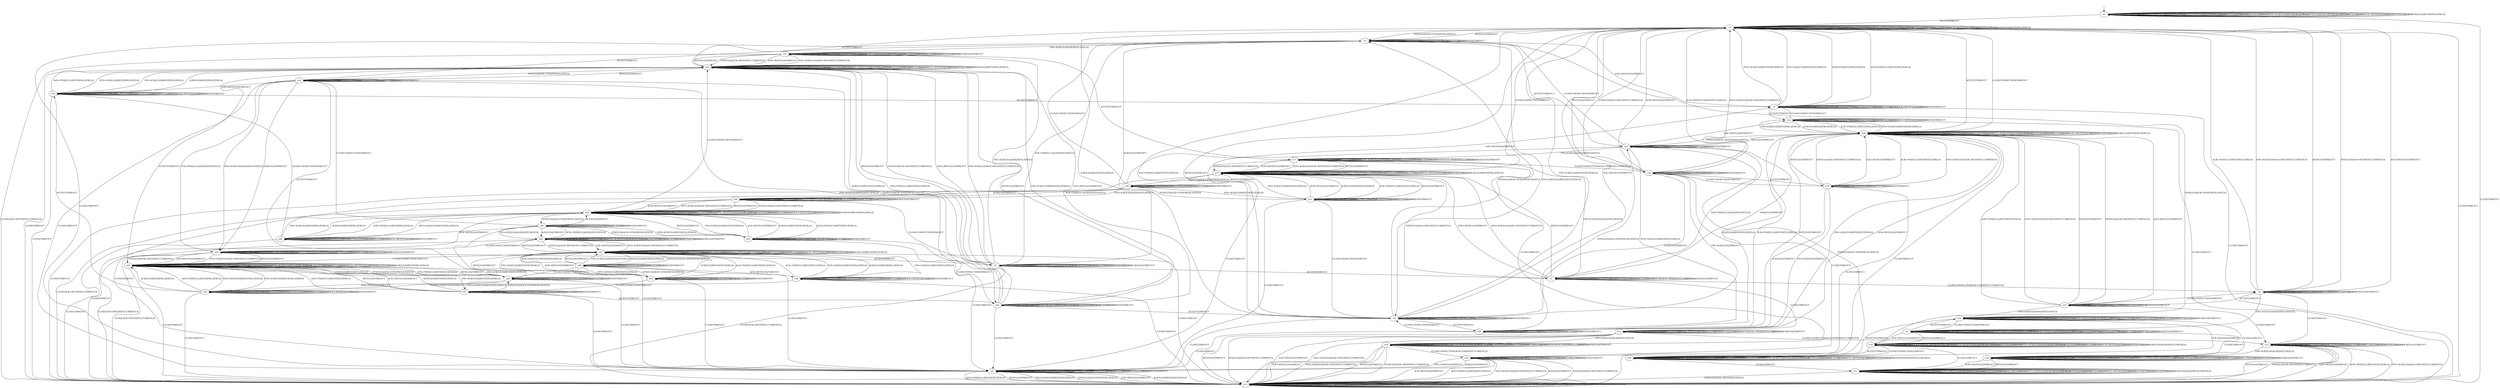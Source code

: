 digraph h10 {
s0 [label="s0"];
s1 [label="s1"];
s15 [label="s15"];
s2 [label="s2"];
s28 [label="s28"];
s3 [label="s3"];
s4 [label="s4"];
s5 [label="s5"];
s6 [label="s6"];
s16 [label="s16"];
s31 [label="s31"];
s7 [label="s7"];
s21 [label="s21"];
s29 [label="s29"];
s32 [label="s32"];
s8 [label="s8"];
s12 [label="s12"];
s17 [label="s17"];
s22 [label="s22"];
s37 [label="s37"];
s9 [label="s9"];
s13 [label="s13"];
s18 [label="s18"];
s19 [label="s19"];
s23 [label="s23"];
s24 [label="s24"];
s33 [label="s33"];
s38 [label="s38"];
s39 [label="s39"];
s10 [label="s10"];
s14 [label="s14"];
s20 [label="s20"];
s25 [label="s25"];
s34 [label="s34"];
s35 [label="s35"];
s40 [label="s40"];
s41 [label="s41"];
s11 [label="s11"];
s26 [label="s26"];
s30 [label="s30"];
s42 [label="s42"];
s27 [label="s27"];
s36 [label="s36"];
s43 [label="s43"];
s44 [label="s44"];
s45 [label="s45"];
s46 [label="s46"];
s47 [label="s47"];
s48 [label="s48"];
s49 [label="s49"];
s50 [label="s50"];
s0 -> s0 [label="CLOSECONNECTION/TIMEOUT"];
s0 -> s0 [label="ACK+PSH(V,V,1)/RST(ZERO,ZERO,0)"];
s0 -> s0 [label="SYN+ACK(V,V,0)/RST(ZERO,ZERO,0)"];
s0 -> s0 [label="RST(V,V,0)/TIMEOUT"];
s0 -> s0 [label="ACCEPT/TIMEOUT"];
s0 -> s0 [label="FIN+ACK(V,V,0)/RST(ZERO,ZERO,0)"];
s0 -> s1 [label="LISTEN/TIMEOUT"];
s0 -> s0 [label="SYN(V,V,0)/ACK+RST(ZERO,NEXT,0)"];
s0 -> s0 [label="RCV/TIMEOUT"];
s0 -> s0 [label="ACK+RST(V,V,0)/TIMEOUT"];
s0 -> s15 [label="CLOSE/TIMEOUT"];
s0 -> s0 [label="SEND/TIMEOUT"];
s0 -> s0 [label="ACK(V,V,0)/RST(ZERO,ZERO,0)"];
s1 -> s1 [label="CLOSECONNECTION/TIMEOUT"];
s1 -> s1 [label="ACK+PSH(V,V,1)/RST(ZERO,ZERO,0)"];
s1 -> s1 [label="SYN+ACK(V,V,0)/RST(ZERO,ZERO,0)"];
s1 -> s1 [label="RST(V,V,0)/TIMEOUT"];
s1 -> s28 [label="ACCEPT/TIMEOUT"];
s1 -> s1 [label="FIN+ACK(V,V,0)/RST(ZERO,ZERO,0)"];
s1 -> s1 [label="LISTEN/TIMEOUT"];
s1 -> s2 [label="SYN(V,V,0)/ACK+SYN(FRESH,NEXT,0)"];
s1 -> s1 [label="RCV/TIMEOUT"];
s1 -> s1 [label="ACK+RST(V,V,0)/TIMEOUT"];
s1 -> s15 [label="CLOSE/TIMEOUT"];
s1 -> s1 [label="SEND/TIMEOUT"];
s1 -> s1 [label="ACK(V,V,0)/RST(ZERO,ZERO,0)"];
s15 -> s15 [label="CLOSECONNECTION/TIMEOUT"];
s15 -> s15 [label="ACK+PSH(V,V,1)/RST(ZERO,ZERO,0)"];
s15 -> s15 [label="SYN+ACK(V,V,0)/RST(ZERO,ZERO,0)"];
s15 -> s15 [label="RST(V,V,0)/TIMEOUT"];
s15 -> s15 [label="ACCEPT/TIMEOUT"];
s15 -> s15 [label="FIN+ACK(V,V,0)/RST(ZERO,ZERO,0)"];
s15 -> s15 [label="LISTEN/TIMEOUT"];
s15 -> s15 [label="SYN(V,V,0)/ACK+RST(ZERO,NEXT,0)"];
s15 -> s15 [label="RCV/TIMEOUT"];
s15 -> s15 [label="ACK+RST(V,V,0)/TIMEOUT"];
s15 -> s15 [label="CLOSE/TIMEOUT"];
s15 -> s15 [label="SEND/TIMEOUT"];
s15 -> s15 [label="ACK(V,V,0)/RST(ZERO,ZERO,0)"];
s2 -> s2 [label="CLOSECONNECTION/TIMEOUT"];
s2 -> s3 [label="ACK+PSH(V,V,1)/ACK(NEXT,NEXT,0)"];
s2 -> s4 [label="SYN+ACK(V,V,0)/RST(NEXT,ZERO,0)"];
s2 -> s1 [label="RST(V,V,0)/TIMEOUT"];
s2 -> s16 [label="ACCEPT/TIMEOUT"];
s2 -> s31 [label="FIN+ACK(V,V,0)/ACK(NEXT,NEXT,0)"];
s2 -> s2 [label="LISTEN/TIMEOUT"];
s2 -> s2 [label="SYN(V,V,0)/TIMEOUT"];
s2 -> s2 [label="RCV/TIMEOUT"];
s2 -> s5 [label="ACK+RST(V,V,0)/TIMEOUT"];
s2 -> s6 [label="CLOSE/TIMEOUT"];
s2 -> s2 [label="SEND/TIMEOUT"];
s2 -> s3 [label="ACK(V,V,0)/TIMEOUT"];
s28 -> s1 [label="CLOSECONNECTION/TIMEOUT"];
s28 -> s28 [label="ACK+PSH(V,V,1)/RST(ZERO,ZERO,0)"];
s28 -> s28 [label="SYN+ACK(V,V,0)/RST(ZERO,ZERO,0)"];
s28 -> s28 [label="RST(V,V,0)/TIMEOUT"];
s28 -> s28 [label="ACCEPT/TIMEOUT"];
s28 -> s28 [label="FIN+ACK(V,V,0)/RST(ZERO,ZERO,0)"];
s28 -> s28 [label="LISTEN/TIMEOUT"];
s28 -> s16 [label="SYN(V,V,0)/ACK+SYN(FRESH,NEXT,0)"];
s28 -> s28 [label="RCV/TIMEOUT"];
s28 -> s28 [label="ACK+RST(V,V,0)/TIMEOUT"];
s28 -> s15 [label="CLOSE/TIMEOUT"];
s28 -> s28 [label="SEND/TIMEOUT"];
s28 -> s28 [label="ACK(V,V,0)/RST(ZERO,ZERO,0)"];
s3 -> s3 [label="CLOSECONNECTION/TIMEOUT"];
s3 -> s3 [label="ACK+PSH(V,V,1)/ACK(NEXT,NEXT,0)"];
s3 -> s21 [label="SYN+ACK(V,V,0)/ACK+RST(NEXT,CURRENT,0)"];
s3 -> s21 [label="RST(V,V,0)/TIMEOUT"];
s3 -> s7 [label="ACCEPT/TIMEOUT"];
s3 -> s31 [label="FIN+ACK(V,V,0)/ACK(NEXT,NEXT,0)"];
s3 -> s3 [label="LISTEN/TIMEOUT"];
s3 -> s21 [label="SYN(V,V,0)/ACK+RST(NEXT,CURRENT,0)"];
s3 -> s3 [label="RCV/TIMEOUT"];
s3 -> s21 [label="ACK+RST(V,V,0)/TIMEOUT"];
s3 -> s15 [label="CLOSE/ACK+RST(NEXT,CURRENT,0)"];
s3 -> s3 [label="SEND/TIMEOUT"];
s3 -> s3 [label="ACK(V,V,0)/TIMEOUT"];
s4 -> s4 [label="CLOSECONNECTION/TIMEOUT"];
s4 -> s1 [label="ACK+PSH(V,V,1)/RST(NEXT,ZERO,0)"];
s4 -> s4 [label="SYN+ACK(V,V,0)/RST(NEXT,ZERO,0)"];
s4 -> s1 [label="RST(V,V,0)/TIMEOUT"];
s4 -> s29 [label="ACCEPT/TIMEOUT"];
s4 -> s1 [label="FIN+ACK(V,V,0)/RST(NEXT,ZERO,0)"];
s4 -> s4 [label="LISTEN/TIMEOUT"];
s4 -> s2 [label="SYN(V,V,0)/ACK+SYN(FRESH,NEXT,0)"];
s4 -> s4 [label="RCV/TIMEOUT"];
s4 -> s1 [label="ACK+RST(V,V,0)/TIMEOUT"];
s4 -> s6 [label="CLOSE/TIMEOUT"];
s4 -> s4 [label="SEND/TIMEOUT"];
s4 -> s1 [label="ACK(V,V,0)/RST(NEXT,ZERO,0)"];
s5 -> s5 [label="CLOSECONNECTION/TIMEOUT"];
s5 -> s1 [label="ACK+PSH(V,V,1)/RST(ZERO,ZERO,0)"];
s5 -> s1 [label="SYN+ACK(V,V,0)/RST(ZERO,ZERO,0)"];
s5 -> s5 [label="RST(V,V,0)/TIMEOUT"];
s5 -> s32 [label="ACCEPT/TIMEOUT"];
s5 -> s1 [label="FIN+ACK(V,V,0)/RST(ZERO,ZERO,0)"];
s5 -> s5 [label="LISTEN/TIMEOUT"];
s5 -> s5 [label="SYN(V,V,0)/TIMEOUT"];
s5 -> s5 [label="RCV/TIMEOUT"];
s5 -> s5 [label="ACK+RST(V,V,0)/TIMEOUT"];
s5 -> s15 [label="CLOSE/TIMEOUT"];
s5 -> s5 [label="SEND/TIMEOUT"];
s5 -> s1 [label="ACK(V,V,0)/RST(ZERO,ZERO,0)"];
s6 -> s6 [label="CLOSECONNECTION/TIMEOUT"];
s6 -> s15 [label="ACK+PSH(V,V,1)/RST(NEXT,ZERO,0)"];
s6 -> s6 [label="SYN+ACK(V,V,0)/RST(NEXT,ZERO,0)"];
s6 -> s15 [label="RST(V,V,0)/TIMEOUT"];
s6 -> s6 [label="ACCEPT/TIMEOUT"];
s6 -> s15 [label="FIN+ACK(V,V,0)/RST(NEXT,ZERO,0)"];
s6 -> s6 [label="LISTEN/TIMEOUT"];
s6 -> s15 [label="SYN(V,V,0)/ACK+RST(ZERO,NEXT,0)"];
s6 -> s6 [label="RCV/TIMEOUT"];
s6 -> s15 [label="ACK+RST(V,V,0)/TIMEOUT"];
s6 -> s6 [label="CLOSE/TIMEOUT"];
s6 -> s6 [label="SEND/TIMEOUT"];
s6 -> s15 [label="ACK(V,V,0)/RST(NEXT,ZERO,0)"];
s16 -> s2 [label="CLOSECONNECTION/TIMEOUT"];
s16 -> s7 [label="ACK+PSH(V,V,1)/ACK(NEXT,NEXT,0)"];
s16 -> s29 [label="SYN+ACK(V,V,0)/RST(NEXT,ZERO,0)"];
s16 -> s28 [label="RST(V,V,0)/TIMEOUT"];
s16 -> s16 [label="ACCEPT/TIMEOUT"];
s16 -> s17 [label="FIN+ACK(V,V,0)/ACK(NEXT,NEXT,0)"];
s16 -> s16 [label="LISTEN/TIMEOUT"];
s16 -> s16 [label="SYN(V,V,0)/TIMEOUT"];
s16 -> s16 [label="RCV/TIMEOUT"];
s16 -> s32 [label="ACK+RST(V,V,0)/TIMEOUT"];
s16 -> s6 [label="CLOSE/TIMEOUT"];
s16 -> s16 [label="SEND/TIMEOUT"];
s16 -> s7 [label="ACK(V,V,0)/TIMEOUT"];
s31 -> s31 [label="CLOSECONNECTION/TIMEOUT"];
s31 -> s31 [label="ACK+PSH(V,V,1)/ACK(NEXT,NEXT,0)"];
s31 -> s21 [label="SYN+ACK(V,V,0)/ACK+RST(NEXT,CURRENT,0)"];
s31 -> s21 [label="RST(V,V,0)/TIMEOUT"];
s31 -> s17 [label="ACCEPT/TIMEOUT"];
s31 -> s31 [label="FIN+ACK(V,V,0)/ACK(NEXT,NEXT,0)"];
s31 -> s31 [label="LISTEN/TIMEOUT"];
s31 -> s21 [label="SYN(V,V,0)/ACK+RST(NEXT,CURRENT,0)"];
s31 -> s31 [label="RCV/TIMEOUT"];
s31 -> s21 [label="ACK+RST(V,V,0)/TIMEOUT"];
s31 -> s15 [label="CLOSE/ACK+RST(NEXT,CURRENT,0)"];
s31 -> s31 [label="SEND/TIMEOUT"];
s31 -> s31 [label="ACK(V,V,0)/TIMEOUT"];
s7 -> s8 [label="CLOSECONNECTION/ACK+FIN(NEXT,CURRENT,0)"];
s7 -> s7 [label="ACK+PSH(V,V,1)/ACK(NEXT,NEXT,0)"];
s7 -> s37 [label="SYN+ACK(V,V,0)/ACK+RST(NEXT,CURRENT,0)"];
s7 -> s37 [label="RST(V,V,0)/TIMEOUT"];
s7 -> s7 [label="ACCEPT/TIMEOUT"];
s7 -> s17 [label="FIN+ACK(V,V,0)/ACK(NEXT,NEXT,0)"];
s7 -> s7 [label="LISTEN/TIMEOUT"];
s7 -> s37 [label="SYN(V,V,0)/ACK+RST(NEXT,CURRENT,0)"];
s7 -> s7 [label="RCV/TIMEOUT"];
s7 -> s37 [label="ACK+RST(V,V,0)/TIMEOUT"];
s7 -> s12 [label="CLOSE/TIMEOUT"];
s7 -> s7 [label="SEND/ACK+PSH(NEXT,CURRENT,1)"];
s7 -> s7 [label="ACK(V,V,0)/TIMEOUT"];
s21 -> s21 [label="CLOSECONNECTION/TIMEOUT"];
s21 -> s21 [label="ACK+PSH(V,V,1)/RST(ZERO,ZERO,0)"];
s21 -> s21 [label="SYN+ACK(V,V,0)/RST(ZERO,ZERO,0)"];
s21 -> s21 [label="RST(V,V,0)/TIMEOUT"];
s21 -> s1 [label="ACCEPT/TIMEOUT"];
s21 -> s21 [label="FIN+ACK(V,V,0)/RST(ZERO,ZERO,0)"];
s21 -> s21 [label="LISTEN/TIMEOUT"];
s21 -> s22 [label="SYN(V,V,0)/ACK+SYN(FRESH,NEXT,0)"];
s21 -> s21 [label="RCV/TIMEOUT"];
s21 -> s21 [label="ACK+RST(V,V,0)/TIMEOUT"];
s21 -> s15 [label="CLOSE/TIMEOUT"];
s21 -> s21 [label="SEND/TIMEOUT"];
s21 -> s21 [label="ACK(V,V,0)/RST(ZERO,ZERO,0)"];
s29 -> s4 [label="CLOSECONNECTION/TIMEOUT"];
s29 -> s28 [label="ACK+PSH(V,V,1)/RST(NEXT,ZERO,0)"];
s29 -> s29 [label="SYN+ACK(V,V,0)/RST(NEXT,ZERO,0)"];
s29 -> s28 [label="RST(V,V,0)/TIMEOUT"];
s29 -> s29 [label="ACCEPT/TIMEOUT"];
s29 -> s28 [label="FIN+ACK(V,V,0)/RST(NEXT,ZERO,0)"];
s29 -> s29 [label="LISTEN/TIMEOUT"];
s29 -> s16 [label="SYN(V,V,0)/ACK+SYN(FRESH,NEXT,0)"];
s29 -> s29 [label="RCV/TIMEOUT"];
s29 -> s28 [label="ACK+RST(V,V,0)/TIMEOUT"];
s29 -> s6 [label="CLOSE/TIMEOUT"];
s29 -> s29 [label="SEND/TIMEOUT"];
s29 -> s28 [label="ACK(V,V,0)/RST(NEXT,ZERO,0)"];
s32 -> s5 [label="CLOSECONNECTION/TIMEOUT"];
s32 -> s28 [label="ACK+PSH(V,V,1)/RST(ZERO,ZERO,0)"];
s32 -> s28 [label="SYN+ACK(V,V,0)/RST(ZERO,ZERO,0)"];
s32 -> s32 [label="RST(V,V,0)/TIMEOUT"];
s32 -> s32 [label="ACCEPT/TIMEOUT"];
s32 -> s28 [label="FIN+ACK(V,V,0)/RST(ZERO,ZERO,0)"];
s32 -> s32 [label="LISTEN/TIMEOUT"];
s32 -> s32 [label="SYN(V,V,0)/TIMEOUT"];
s32 -> s32 [label="RCV/TIMEOUT"];
s32 -> s32 [label="ACK+RST(V,V,0)/TIMEOUT"];
s32 -> s15 [label="CLOSE/TIMEOUT"];
s32 -> s32 [label="SEND/TIMEOUT"];
s32 -> s28 [label="ACK(V,V,0)/RST(ZERO,ZERO,0)"];
s8 -> s8 [label="CLOSECONNECTION/TIMEOUT"];
s8 -> s1 [label="ACK+PSH(V,V,1)/RST(NEXT,ZERO,0)"];
s8 -> s1 [label="SYN+ACK(V,V,0)/ACK+RST(NEXT,CURRENT,0)"];
s8 -> s1 [label="RST(V,V,0)/TIMEOUT"];
s8 -> s33 [label="ACCEPT/TIMEOUT"];
s8 -> s9 [label="FIN+ACK(V,V,0)/ACK(NEXT,NEXT,0)"];
s8 -> s8 [label="LISTEN/TIMEOUT"];
s8 -> s1 [label="SYN(V,V,0)/ACK+RST(NEXT,CURRENT,0)"];
s8 -> s8 [label="RCV/TIMEOUT"];
s8 -> s1 [label="ACK+RST(V,V,0)/TIMEOUT"];
s8 -> s13 [label="CLOSE/TIMEOUT"];
s8 -> s8 [label="SEND/TIMEOUT"];
s8 -> s8 [label="ACK(V,V,0)/TIMEOUT"];
s12 -> s13 [label="CLOSECONNECTION/ACK+FIN(NEXT,CURRENT,0)"];
s12 -> s12 [label="ACK+PSH(V,V,1)/ACK(NEXT,NEXT,0)"];
s12 -> s15 [label="SYN+ACK(V,V,0)/ACK+RST(NEXT,CURRENT,0)"];
s12 -> s15 [label="RST(V,V,0)/TIMEOUT"];
s12 -> s12 [label="ACCEPT/TIMEOUT"];
s12 -> s18 [label="FIN+ACK(V,V,0)/ACK(NEXT,NEXT,0)"];
s12 -> s12 [label="LISTEN/TIMEOUT"];
s12 -> s15 [label="SYN(V,V,0)/ACK+RST(NEXT,CURRENT,0)"];
s12 -> s12 [label="RCV/TIMEOUT"];
s12 -> s15 [label="ACK+RST(V,V,0)/TIMEOUT"];
s12 -> s12 [label="CLOSE/TIMEOUT"];
s12 -> s12 [label="SEND/ACK+PSH(NEXT,CURRENT,1)"];
s12 -> s12 [label="ACK(V,V,0)/TIMEOUT"];
s17 -> s19 [label="CLOSECONNECTION/ACK+FIN(NEXT,CURRENT,0)"];
s17 -> s17 [label="ACK+PSH(V,V,1)/ACK(NEXT,NEXT,0)"];
s17 -> s37 [label="SYN+ACK(V,V,0)/ACK+RST(NEXT,CURRENT,0)"];
s17 -> s37 [label="RST(V,V,0)/TIMEOUT"];
s17 -> s17 [label="ACCEPT/TIMEOUT"];
s17 -> s17 [label="FIN+ACK(V,V,0)/ACK(NEXT,NEXT,0)"];
s17 -> s17 [label="LISTEN/TIMEOUT"];
s17 -> s37 [label="SYN(V,V,0)/ACK+RST(NEXT,CURRENT,0)"];
s17 -> s17 [label="RCV/TIMEOUT"];
s17 -> s37 [label="ACK+RST(V,V,0)/TIMEOUT"];
s17 -> s18 [label="CLOSE/TIMEOUT"];
s17 -> s17 [label="SEND/ACK+PSH(NEXT,CURRENT,1)"];
s17 -> s17 [label="ACK(V,V,0)/TIMEOUT"];
s22 -> s22 [label="CLOSECONNECTION/TIMEOUT"];
s22 -> s23 [label="ACK+PSH(V,V,1)/ACK(NEXT,NEXT,0)"];
s22 -> s24 [label="SYN+ACK(V,V,0)/RST(NEXT,ZERO,0)"];
s22 -> s21 [label="RST(V,V,0)/TIMEOUT"];
s22 -> s2 [label="ACCEPT/TIMEOUT"];
s22 -> s23 [label="FIN+ACK(V,V,0)/ACK(NEXT,NEXT,0)"];
s22 -> s22 [label="LISTEN/TIMEOUT"];
s22 -> s22 [label="SYN(V,V,0)/TIMEOUT"];
s22 -> s22 [label="RCV/TIMEOUT"];
s22 -> s38 [label="ACK+RST(V,V,0)/TIMEOUT"];
s22 -> s6 [label="CLOSE/TIMEOUT"];
s22 -> s22 [label="SEND/TIMEOUT"];
s22 -> s23 [label="ACK(V,V,0)/TIMEOUT"];
s37 -> s1 [label="CLOSECONNECTION/TIMEOUT"];
s37 -> s37 [label="ACK+PSH(V,V,1)/RST(ZERO,ZERO,0)"];
s37 -> s37 [label="SYN+ACK(V,V,0)/RST(ZERO,ZERO,0)"];
s37 -> s37 [label="RST(V,V,0)/TIMEOUT"];
s37 -> s37 [label="ACCEPT/TIMEOUT"];
s37 -> s37 [label="FIN+ACK(V,V,0)/RST(ZERO,ZERO,0)"];
s37 -> s37 [label="LISTEN/TIMEOUT"];
s37 -> s39 [label="SYN(V,V,0)/ACK+SYN(FRESH,NEXT,0)"];
s37 -> s37 [label="RCV/TIMEOUT"];
s37 -> s37 [label="ACK+RST(V,V,0)/TIMEOUT"];
s37 -> s15 [label="CLOSE/TIMEOUT"];
s37 -> s37 [label="SEND/TIMEOUT"];
s37 -> s37 [label="ACK(V,V,0)/RST(ZERO,ZERO,0)"];
s9 -> s9 [label="CLOSECONNECTION/TIMEOUT"];
s9 -> s9 [label="ACK+PSH(V,V,1)/ACK(NEXT,CURRENT,0)"];
s9 -> s9 [label="SYN+ACK(V,V,0)/ACK(NEXT,CURRENT,0)"];
s9 -> s10 [label="RST(V,V,0)/TIMEOUT"];
s9 -> s34 [label="ACCEPT/TIMEOUT"];
s9 -> s9 [label="FIN+ACK(V,V,0)/ACK(NEXT,CURRENT,0)"];
s9 -> s9 [label="LISTEN/TIMEOUT"];
s9 -> s9 [label="SYN(V,V,0)/TIMEOUT"];
s9 -> s9 [label="RCV/TIMEOUT"];
s9 -> s10 [label="ACK+RST(V,V,0)/TIMEOUT"];
s9 -> s14 [label="CLOSE/TIMEOUT"];
s9 -> s9 [label="SEND/TIMEOUT"];
s9 -> s9 [label="ACK(V,V,0)/TIMEOUT"];
s13 -> s13 [label="CLOSECONNECTION/TIMEOUT"];
s13 -> s15 [label="ACK+PSH(V,V,1)/RST(NEXT,ZERO,0)"];
s13 -> s15 [label="SYN+ACK(V,V,0)/ACK+RST(NEXT,CURRENT,0)"];
s13 -> s15 [label="RST(V,V,0)/TIMEOUT"];
s13 -> s13 [label="ACCEPT/TIMEOUT"];
s13 -> s14 [label="FIN+ACK(V,V,0)/ACK(NEXT,NEXT,0)"];
s13 -> s13 [label="LISTEN/TIMEOUT"];
s13 -> s15 [label="SYN(V,V,0)/ACK+RST(NEXT,CURRENT,0)"];
s13 -> s13 [label="RCV/TIMEOUT"];
s13 -> s15 [label="ACK+RST(V,V,0)/TIMEOUT"];
s13 -> s13 [label="CLOSE/TIMEOUT"];
s13 -> s13 [label="SEND/TIMEOUT"];
s13 -> s13 [label="ACK(V,V,0)/TIMEOUT"];
s18 -> s20 [label="CLOSECONNECTION/ACK+FIN(NEXT,CURRENT,0)"];
s18 -> s18 [label="ACK+PSH(V,V,1)/ACK(NEXT,NEXT,0)"];
s18 -> s15 [label="SYN+ACK(V,V,0)/ACK+RST(NEXT,CURRENT,0)"];
s18 -> s15 [label="RST(V,V,0)/TIMEOUT"];
s18 -> s18 [label="ACCEPT/TIMEOUT"];
s18 -> s18 [label="FIN+ACK(V,V,0)/ACK(NEXT,NEXT,0)"];
s18 -> s18 [label="LISTEN/TIMEOUT"];
s18 -> s15 [label="SYN(V,V,0)/ACK+RST(NEXT,CURRENT,0)"];
s18 -> s18 [label="RCV/TIMEOUT"];
s18 -> s15 [label="ACK+RST(V,V,0)/TIMEOUT"];
s18 -> s18 [label="CLOSE/TIMEOUT"];
s18 -> s18 [label="SEND/ACK+PSH(NEXT,CURRENT,1)"];
s18 -> s18 [label="ACK(V,V,0)/TIMEOUT"];
s19 -> s19 [label="CLOSECONNECTION/TIMEOUT"];
s19 -> s1 [label="ACK+PSH(V,V,1)/RST(NEXT,ZERO,0)"];
s19 -> s1 [label="SYN+ACK(V,V,0)/ACK+RST(NEXT,CURRENT,0)"];
s19 -> s1 [label="RST(V,V,0)/TIMEOUT"];
s19 -> s35 [label="ACCEPT/TIMEOUT"];
s19 -> s4 [label="FIN+ACK(V,V,0)/TIMEOUT"];
s19 -> s19 [label="LISTEN/TIMEOUT"];
s19 -> s1 [label="SYN(V,V,0)/ACK+RST(NEXT,CURRENT,0)"];
s19 -> s19 [label="RCV/TIMEOUT"];
s19 -> s1 [label="ACK+RST(V,V,0)/TIMEOUT"];
s19 -> s20 [label="CLOSE/TIMEOUT"];
s19 -> s19 [label="SEND/TIMEOUT"];
s19 -> s4 [label="ACK(V,V,0)/TIMEOUT"];
s23 -> s23 [label="CLOSECONNECTION/TIMEOUT"];
s23 -> s23 [label="ACK+PSH(V,V,1)/ACK(NEXT,NEXT,0)"];
s23 -> s25 [label="SYN+ACK(V,V,0)/ACK+RST(NEXT,CURRENT,0)"];
s23 -> s25 [label="RST(V,V,0)/TIMEOUT"];
s23 -> s3 [label="ACCEPT/TIMEOUT"];
s23 -> s23 [label="FIN+ACK(V,V,0)/ACK(NEXT,NEXT,0)"];
s23 -> s23 [label="LISTEN/TIMEOUT"];
s23 -> s25 [label="SYN(V,V,0)/ACK+RST(NEXT,CURRENT,0)"];
s23 -> s23 [label="RCV/TIMEOUT"];
s23 -> s25 [label="ACK+RST(V,V,0)/TIMEOUT"];
s23 -> s15 [label="CLOSE/ACK+RST(NEXT,CURRENT,0)"];
s23 -> s23 [label="SEND/TIMEOUT"];
s23 -> s23 [label="ACK(V,V,0)/TIMEOUT"];
s24 -> s24 [label="CLOSECONNECTION/TIMEOUT"];
s24 -> s21 [label="ACK+PSH(V,V,1)/RST(NEXT,ZERO,0)"];
s24 -> s24 [label="SYN+ACK(V,V,0)/RST(NEXT,ZERO,0)"];
s24 -> s21 [label="RST(V,V,0)/TIMEOUT"];
s24 -> s4 [label="ACCEPT/TIMEOUT"];
s24 -> s21 [label="FIN+ACK(V,V,0)/RST(NEXT,ZERO,0)"];
s24 -> s24 [label="LISTEN/TIMEOUT"];
s24 -> s22 [label="SYN(V,V,0)/ACK+SYN(FRESH,NEXT,0)"];
s24 -> s24 [label="RCV/TIMEOUT"];
s24 -> s21 [label="ACK+RST(V,V,0)/TIMEOUT"];
s24 -> s6 [label="CLOSE/TIMEOUT"];
s24 -> s24 [label="SEND/TIMEOUT"];
s24 -> s21 [label="ACK(V,V,0)/RST(NEXT,ZERO,0)"];
s33 -> s8 [label="CLOSECONNECTION/TIMEOUT"];
s33 -> s28 [label="ACK+PSH(V,V,1)/RST(NEXT,ZERO,0)"];
s33 -> s28 [label="SYN+ACK(V,V,0)/ACK+RST(NEXT,CURRENT,0)"];
s33 -> s28 [label="RST(V,V,0)/TIMEOUT"];
s33 -> s33 [label="ACCEPT/TIMEOUT"];
s33 -> s34 [label="FIN+ACK(V,V,0)/ACK(NEXT,NEXT,0)"];
s33 -> s33 [label="LISTEN/TIMEOUT"];
s33 -> s28 [label="SYN(V,V,0)/ACK+RST(NEXT,CURRENT,0)"];
s33 -> s33 [label="RCV/TIMEOUT"];
s33 -> s28 [label="ACK+RST(V,V,0)/TIMEOUT"];
s33 -> s13 [label="CLOSE/TIMEOUT"];
s33 -> s33 [label="SEND/TIMEOUT"];
s33 -> s33 [label="ACK(V,V,0)/TIMEOUT"];
s38 -> s38 [label="CLOSECONNECTION/TIMEOUT"];
s38 -> s21 [label="ACK+PSH(V,V,1)/RST(ZERO,ZERO,0)"];
s38 -> s21 [label="SYN+ACK(V,V,0)/RST(ZERO,ZERO,0)"];
s38 -> s38 [label="RST(V,V,0)/TIMEOUT"];
s38 -> s5 [label="ACCEPT/TIMEOUT"];
s38 -> s21 [label="FIN+ACK(V,V,0)/RST(ZERO,ZERO,0)"];
s38 -> s38 [label="LISTEN/TIMEOUT"];
s38 -> s38 [label="SYN(V,V,0)/TIMEOUT"];
s38 -> s38 [label="RCV/TIMEOUT"];
s38 -> s38 [label="ACK+RST(V,V,0)/TIMEOUT"];
s38 -> s15 [label="CLOSE/TIMEOUT"];
s38 -> s38 [label="SEND/TIMEOUT"];
s38 -> s21 [label="ACK(V,V,0)/RST(ZERO,ZERO,0)"];
s39 -> s2 [label="CLOSECONNECTION/TIMEOUT"];
s39 -> s40 [label="ACK+PSH(V,V,1)/ACK(NEXT,NEXT,0)"];
s39 -> s41 [label="SYN+ACK(V,V,0)/RST(NEXT,ZERO,0)"];
s39 -> s37 [label="RST(V,V,0)/TIMEOUT"];
s39 -> s39 [label="ACCEPT/TIMEOUT"];
s39 -> s40 [label="FIN+ACK(V,V,0)/ACK(NEXT,NEXT,0)"];
s39 -> s39 [label="LISTEN/TIMEOUT"];
s39 -> s39 [label="SYN(V,V,0)/TIMEOUT"];
s39 -> s39 [label="RCV/TIMEOUT"];
s39 -> s5 [label="ACK+RST(V,V,0)/TIMEOUT"];
s39 -> s6 [label="CLOSE/TIMEOUT"];
s39 -> s39 [label="SEND/TIMEOUT"];
s39 -> s40 [label="ACK(V,V,0)/TIMEOUT"];
s10 -> s10 [label="CLOSECONNECTION/TIMEOUT"];
s10 -> s10 [label="ACK+PSH(V,V,1)/ACK(FRESH,FRESH,0)"];
s10 -> s10 [label="SYN+ACK(V,V,0)/ACK(FRESH,FRESH,0)"];
s10 -> s10 [label="RST(V,V,0)/TIMEOUT"];
s10 -> s30 [label="ACCEPT/TIMEOUT"];
s10 -> s10 [label="FIN+ACK(V,V,0)/ACK(FRESH,FRESH,0)"];
s10 -> s10 [label="LISTEN/TIMEOUT"];
s10 -> s2 [label="SYN(V,V,0)/ACK+SYN(FRESH,NEXT,0)"];
s10 -> s10 [label="RCV/TIMEOUT"];
s10 -> s10 [label="ACK+RST(V,V,0)/TIMEOUT"];
s10 -> s11 [label="CLOSE/TIMEOUT"];
s10 -> s10 [label="SEND/TIMEOUT"];
s10 -> s10 [label="ACK(V,V,0)/ACK(FRESH,FRESH,0)"];
s14 -> s14 [label="CLOSECONNECTION/TIMEOUT"];
s14 -> s14 [label="ACK+PSH(V,V,1)/ACK(NEXT,CURRENT,0)"];
s14 -> s14 [label="SYN+ACK(V,V,0)/ACK(NEXT,CURRENT,0)"];
s14 -> s11 [label="RST(V,V,0)/TIMEOUT"];
s14 -> s14 [label="ACCEPT/TIMEOUT"];
s14 -> s14 [label="FIN+ACK(V,V,0)/ACK(NEXT,CURRENT,0)"];
s14 -> s14 [label="LISTEN/TIMEOUT"];
s14 -> s14 [label="SYN(V,V,0)/TIMEOUT"];
s14 -> s14 [label="RCV/TIMEOUT"];
s14 -> s11 [label="ACK+RST(V,V,0)/TIMEOUT"];
s14 -> s14 [label="CLOSE/TIMEOUT"];
s14 -> s14 [label="SEND/TIMEOUT"];
s14 -> s14 [label="ACK(V,V,0)/TIMEOUT"];
s20 -> s20 [label="CLOSECONNECTION/TIMEOUT"];
s20 -> s15 [label="ACK+PSH(V,V,1)/RST(NEXT,ZERO,0)"];
s20 -> s15 [label="SYN+ACK(V,V,0)/ACK+RST(NEXT,CURRENT,0)"];
s20 -> s15 [label="RST(V,V,0)/TIMEOUT"];
s20 -> s20 [label="ACCEPT/TIMEOUT"];
s20 -> s6 [label="FIN+ACK(V,V,0)/TIMEOUT"];
s20 -> s20 [label="LISTEN/TIMEOUT"];
s20 -> s15 [label="SYN(V,V,0)/ACK+RST(NEXT,CURRENT,0)"];
s20 -> s20 [label="RCV/TIMEOUT"];
s20 -> s15 [label="ACK+RST(V,V,0)/TIMEOUT"];
s20 -> s20 [label="CLOSE/TIMEOUT"];
s20 -> s20 [label="SEND/TIMEOUT"];
s20 -> s6 [label="ACK(V,V,0)/TIMEOUT"];
s25 -> s25 [label="CLOSECONNECTION/TIMEOUT"];
s25 -> s25 [label="ACK+PSH(V,V,1)/RST(ZERO,ZERO,0)"];
s25 -> s25 [label="SYN+ACK(V,V,0)/RST(ZERO,ZERO,0)"];
s25 -> s25 [label="RST(V,V,0)/TIMEOUT"];
s25 -> s21 [label="ACCEPT/TIMEOUT"];
s25 -> s25 [label="FIN+ACK(V,V,0)/RST(ZERO,ZERO,0)"];
s25 -> s25 [label="LISTEN/TIMEOUT"];
s25 -> s26 [label="SYN(V,V,0)/ACK+SYN(FRESH,NEXT,0)"];
s25 -> s25 [label="RCV/TIMEOUT"];
s25 -> s25 [label="ACK+RST(V,V,0)/TIMEOUT"];
s25 -> s15 [label="CLOSE/TIMEOUT"];
s25 -> s25 [label="SEND/TIMEOUT"];
s25 -> s25 [label="ACK(V,V,0)/RST(ZERO,ZERO,0)"];
s34 -> s9 [label="CLOSECONNECTION/TIMEOUT"];
s34 -> s34 [label="ACK+PSH(V,V,1)/ACK(NEXT,CURRENT,0)"];
s34 -> s34 [label="SYN+ACK(V,V,0)/ACK(NEXT,CURRENT,0)"];
s34 -> s30 [label="RST(V,V,0)/TIMEOUT"];
s34 -> s34 [label="ACCEPT/TIMEOUT"];
s34 -> s34 [label="FIN+ACK(V,V,0)/ACK(NEXT,CURRENT,0)"];
s34 -> s34 [label="LISTEN/TIMEOUT"];
s34 -> s34 [label="SYN(V,V,0)/TIMEOUT"];
s34 -> s34 [label="RCV/TIMEOUT"];
s34 -> s30 [label="ACK+RST(V,V,0)/TIMEOUT"];
s34 -> s14 [label="CLOSE/TIMEOUT"];
s34 -> s34 [label="SEND/TIMEOUT"];
s34 -> s34 [label="ACK(V,V,0)/TIMEOUT"];
s35 -> s19 [label="CLOSECONNECTION/TIMEOUT"];
s35 -> s28 [label="ACK+PSH(V,V,1)/RST(NEXT,ZERO,0)"];
s35 -> s28 [label="SYN+ACK(V,V,0)/ACK+RST(NEXT,CURRENT,0)"];
s35 -> s28 [label="RST(V,V,0)/TIMEOUT"];
s35 -> s35 [label="ACCEPT/TIMEOUT"];
s35 -> s29 [label="FIN+ACK(V,V,0)/TIMEOUT"];
s35 -> s35 [label="LISTEN/TIMEOUT"];
s35 -> s28 [label="SYN(V,V,0)/ACK+RST(NEXT,CURRENT,0)"];
s35 -> s35 [label="RCV/TIMEOUT"];
s35 -> s28 [label="ACK+RST(V,V,0)/TIMEOUT"];
s35 -> s20 [label="CLOSE/TIMEOUT"];
s35 -> s35 [label="SEND/TIMEOUT"];
s35 -> s29 [label="ACK(V,V,0)/TIMEOUT"];
s40 -> s3 [label="CLOSECONNECTION/TIMEOUT"];
s40 -> s40 [label="ACK+PSH(V,V,1)/ACK(NEXT,NEXT,0)"];
s40 -> s42 [label="SYN+ACK(V,V,0)/ACK+RST(NEXT,CURRENT,0)"];
s40 -> s42 [label="RST(V,V,0)/TIMEOUT"];
s40 -> s40 [label="ACCEPT/TIMEOUT"];
s40 -> s40 [label="FIN+ACK(V,V,0)/ACK(NEXT,NEXT,0)"];
s40 -> s40 [label="LISTEN/TIMEOUT"];
s40 -> s42 [label="SYN(V,V,0)/ACK+RST(NEXT,CURRENT,0)"];
s40 -> s40 [label="RCV/TIMEOUT"];
s40 -> s42 [label="ACK+RST(V,V,0)/TIMEOUT"];
s40 -> s15 [label="CLOSE/ACK+RST(NEXT,CURRENT,0)"];
s40 -> s40 [label="SEND/TIMEOUT"];
s40 -> s40 [label="ACK(V,V,0)/TIMEOUT"];
s41 -> s4 [label="CLOSECONNECTION/TIMEOUT"];
s41 -> s37 [label="ACK+PSH(V,V,1)/RST(NEXT,ZERO,0)"];
s41 -> s41 [label="SYN+ACK(V,V,0)/RST(NEXT,ZERO,0)"];
s41 -> s37 [label="RST(V,V,0)/TIMEOUT"];
s41 -> s41 [label="ACCEPT/TIMEOUT"];
s41 -> s37 [label="FIN+ACK(V,V,0)/RST(NEXT,ZERO,0)"];
s41 -> s41 [label="LISTEN/TIMEOUT"];
s41 -> s39 [label="SYN(V,V,0)/ACK+SYN(FRESH,NEXT,0)"];
s41 -> s41 [label="RCV/TIMEOUT"];
s41 -> s37 [label="ACK+RST(V,V,0)/TIMEOUT"];
s41 -> s6 [label="CLOSE/TIMEOUT"];
s41 -> s41 [label="SEND/TIMEOUT"];
s41 -> s37 [label="ACK(V,V,0)/RST(NEXT,ZERO,0)"];
s11 -> s11 [label="CLOSECONNECTION/TIMEOUT"];
s11 -> s11 [label="ACK+PSH(V,V,1)/ACK(FRESH,FRESH,0)"];
s11 -> s11 [label="SYN+ACK(V,V,0)/ACK(FRESH,FRESH,0)"];
s11 -> s11 [label="RST(V,V,0)/TIMEOUT"];
s11 -> s11 [label="ACCEPT/TIMEOUT"];
s11 -> s11 [label="FIN+ACK(V,V,0)/ACK(FRESH,FRESH,0)"];
s11 -> s11 [label="LISTEN/TIMEOUT"];
s11 -> s15 [label="SYN(V,V,0)/ACK+RST(ZERO,NEXT,0)"];
s11 -> s11 [label="RCV/TIMEOUT"];
s11 -> s11 [label="ACK+RST(V,V,0)/TIMEOUT"];
s11 -> s11 [label="CLOSE/TIMEOUT"];
s11 -> s11 [label="SEND/TIMEOUT"];
s11 -> s11 [label="ACK(V,V,0)/ACK(FRESH,FRESH,0)"];
s26 -> s26 [label="CLOSECONNECTION/TIMEOUT"];
s26 -> s25 [label="ACK+PSH(V,V,1)/RST(NEXT,ZERO,0)"];
s26 -> s27 [label="SYN+ACK(V,V,0)/RST(NEXT,ZERO,0)"];
s26 -> s25 [label="RST(V,V,0)/TIMEOUT"];
s26 -> s22 [label="ACCEPT/TIMEOUT"];
s26 -> s25 [label="FIN+ACK(V,V,0)/RST(NEXT,ZERO,0)"];
s26 -> s26 [label="LISTEN/TIMEOUT"];
s26 -> s26 [label="SYN(V,V,0)/TIMEOUT"];
s26 -> s26 [label="RCV/TIMEOUT"];
s26 -> s36 [label="ACK+RST(V,V,0)/TIMEOUT"];
s26 -> s6 [label="CLOSE/TIMEOUT"];
s26 -> s26 [label="SEND/TIMEOUT"];
s26 -> s25 [label="ACK(V,V,0)/RST(NEXT,ZERO,0)"];
s30 -> s10 [label="CLOSECONNECTION/TIMEOUT"];
s30 -> s30 [label="ACK+PSH(V,V,1)/ACK(FRESH,FRESH,0)"];
s30 -> s30 [label="SYN+ACK(V,V,0)/ACK(FRESH,FRESH,0)"];
s30 -> s30 [label="RST(V,V,0)/TIMEOUT"];
s30 -> s30 [label="ACCEPT/TIMEOUT"];
s30 -> s30 [label="FIN+ACK(V,V,0)/ACK(FRESH,FRESH,0)"];
s30 -> s30 [label="LISTEN/TIMEOUT"];
s30 -> s16 [label="SYN(V,V,0)/ACK+SYN(FRESH,NEXT,0)"];
s30 -> s30 [label="RCV/TIMEOUT"];
s30 -> s30 [label="ACK+RST(V,V,0)/TIMEOUT"];
s30 -> s11 [label="CLOSE/TIMEOUT"];
s30 -> s30 [label="SEND/TIMEOUT"];
s30 -> s30 [label="ACK(V,V,0)/ACK(FRESH,FRESH,0)"];
s42 -> s21 [label="CLOSECONNECTION/TIMEOUT"];
s42 -> s42 [label="ACK+PSH(V,V,1)/RST(ZERO,ZERO,0)"];
s42 -> s42 [label="SYN+ACK(V,V,0)/RST(ZERO,ZERO,0)"];
s42 -> s42 [label="RST(V,V,0)/TIMEOUT"];
s42 -> s42 [label="ACCEPT/TIMEOUT"];
s42 -> s42 [label="FIN+ACK(V,V,0)/RST(ZERO,ZERO,0)"];
s42 -> s42 [label="LISTEN/TIMEOUT"];
s42 -> s43 [label="SYN(V,V,0)/ACK+SYN(FRESH,NEXT,0)"];
s42 -> s42 [label="RCV/TIMEOUT"];
s42 -> s42 [label="ACK+RST(V,V,0)/TIMEOUT"];
s42 -> s15 [label="CLOSE/TIMEOUT"];
s42 -> s42 [label="SEND/TIMEOUT"];
s42 -> s42 [label="ACK(V,V,0)/RST(ZERO,ZERO,0)"];
s27 -> s27 [label="CLOSECONNECTION/TIMEOUT"];
s27 -> s25 [label="ACK+PSH(V,V,1)/RST(NEXT,ZERO,0)"];
s27 -> s27 [label="SYN+ACK(V,V,0)/RST(NEXT,ZERO,0)"];
s27 -> s25 [label="RST(V,V,0)/TIMEOUT"];
s27 -> s24 [label="ACCEPT/TIMEOUT"];
s27 -> s25 [label="FIN+ACK(V,V,0)/RST(NEXT,ZERO,0)"];
s27 -> s27 [label="LISTEN/TIMEOUT"];
s27 -> s26 [label="SYN(V,V,0)/ACK+SYN(FRESH,NEXT,0)"];
s27 -> s27 [label="RCV/TIMEOUT"];
s27 -> s25 [label="ACK+RST(V,V,0)/TIMEOUT"];
s27 -> s6 [label="CLOSE/TIMEOUT"];
s27 -> s27 [label="SEND/TIMEOUT"];
s27 -> s25 [label="ACK(V,V,0)/RST(NEXT,ZERO,0)"];
s36 -> s36 [label="CLOSECONNECTION/TIMEOUT"];
s36 -> s25 [label="ACK+PSH(V,V,1)/RST(ZERO,ZERO,0)"];
s36 -> s25 [label="SYN+ACK(V,V,0)/RST(ZERO,ZERO,0)"];
s36 -> s36 [label="RST(V,V,0)/TIMEOUT"];
s36 -> s38 [label="ACCEPT/TIMEOUT"];
s36 -> s25 [label="FIN+ACK(V,V,0)/RST(ZERO,ZERO,0)"];
s36 -> s36 [label="LISTEN/TIMEOUT"];
s36 -> s36 [label="SYN(V,V,0)/TIMEOUT"];
s36 -> s36 [label="RCV/TIMEOUT"];
s36 -> s36 [label="ACK+RST(V,V,0)/TIMEOUT"];
s36 -> s15 [label="CLOSE/TIMEOUT"];
s36 -> s36 [label="SEND/TIMEOUT"];
s36 -> s25 [label="ACK(V,V,0)/RST(ZERO,ZERO,0)"];
s43 -> s22 [label="CLOSECONNECTION/TIMEOUT"];
s43 -> s44 [label="ACK+PSH(V,V,1)/ACK(NEXT,NEXT,0)"];
s43 -> s45 [label="SYN+ACK(V,V,0)/RST(NEXT,ZERO,0)"];
s43 -> s42 [label="RST(V,V,0)/TIMEOUT"];
s43 -> s43 [label="ACCEPT/TIMEOUT"];
s43 -> s44 [label="FIN+ACK(V,V,0)/ACK(NEXT,NEXT,0)"];
s43 -> s43 [label="LISTEN/TIMEOUT"];
s43 -> s43 [label="SYN(V,V,0)/TIMEOUT"];
s43 -> s43 [label="RCV/TIMEOUT"];
s43 -> s46 [label="ACK+RST(V,V,0)/TIMEOUT"];
s43 -> s6 [label="CLOSE/TIMEOUT"];
s43 -> s43 [label="SEND/TIMEOUT"];
s43 -> s44 [label="ACK(V,V,0)/TIMEOUT"];
s44 -> s23 [label="CLOSECONNECTION/TIMEOUT"];
s44 -> s44 [label="ACK+PSH(V,V,1)/ACK(NEXT,NEXT,0)"];
s44 -> s47 [label="SYN+ACK(V,V,0)/ACK+RST(NEXT,CURRENT,0)"];
s44 -> s47 [label="RST(V,V,0)/TIMEOUT"];
s44 -> s44 [label="ACCEPT/TIMEOUT"];
s44 -> s44 [label="FIN+ACK(V,V,0)/ACK(NEXT,NEXT,0)"];
s44 -> s44 [label="LISTEN/TIMEOUT"];
s44 -> s47 [label="SYN(V,V,0)/ACK+RST(NEXT,CURRENT,0)"];
s44 -> s44 [label="RCV/TIMEOUT"];
s44 -> s47 [label="ACK+RST(V,V,0)/TIMEOUT"];
s44 -> s15 [label="CLOSE/ACK+RST(NEXT,CURRENT,0)"];
s44 -> s44 [label="SEND/TIMEOUT"];
s44 -> s44 [label="ACK(V,V,0)/TIMEOUT"];
s45 -> s24 [label="CLOSECONNECTION/TIMEOUT"];
s45 -> s42 [label="ACK+PSH(V,V,1)/RST(NEXT,ZERO,0)"];
s45 -> s45 [label="SYN+ACK(V,V,0)/RST(NEXT,ZERO,0)"];
s45 -> s42 [label="RST(V,V,0)/TIMEOUT"];
s45 -> s45 [label="ACCEPT/TIMEOUT"];
s45 -> s42 [label="FIN+ACK(V,V,0)/RST(NEXT,ZERO,0)"];
s45 -> s45 [label="LISTEN/TIMEOUT"];
s45 -> s43 [label="SYN(V,V,0)/ACK+SYN(FRESH,NEXT,0)"];
s45 -> s45 [label="RCV/TIMEOUT"];
s45 -> s42 [label="ACK+RST(V,V,0)/TIMEOUT"];
s45 -> s6 [label="CLOSE/TIMEOUT"];
s45 -> s45 [label="SEND/TIMEOUT"];
s45 -> s42 [label="ACK(V,V,0)/RST(NEXT,ZERO,0)"];
s46 -> s38 [label="CLOSECONNECTION/TIMEOUT"];
s46 -> s42 [label="ACK+PSH(V,V,1)/RST(ZERO,ZERO,0)"];
s46 -> s42 [label="SYN+ACK(V,V,0)/RST(ZERO,ZERO,0)"];
s46 -> s46 [label="RST(V,V,0)/TIMEOUT"];
s46 -> s46 [label="ACCEPT/TIMEOUT"];
s46 -> s42 [label="FIN+ACK(V,V,0)/RST(ZERO,ZERO,0)"];
s46 -> s46 [label="LISTEN/TIMEOUT"];
s46 -> s46 [label="SYN(V,V,0)/TIMEOUT"];
s46 -> s46 [label="RCV/TIMEOUT"];
s46 -> s46 [label="ACK+RST(V,V,0)/TIMEOUT"];
s46 -> s15 [label="CLOSE/TIMEOUT"];
s46 -> s46 [label="SEND/TIMEOUT"];
s46 -> s42 [label="ACK(V,V,0)/RST(ZERO,ZERO,0)"];
s47 -> s25 [label="CLOSECONNECTION/TIMEOUT"];
s47 -> s47 [label="ACK+PSH(V,V,1)/RST(ZERO,ZERO,0)"];
s47 -> s47 [label="SYN+ACK(V,V,0)/RST(ZERO,ZERO,0)"];
s47 -> s47 [label="RST(V,V,0)/TIMEOUT"];
s47 -> s47 [label="ACCEPT/TIMEOUT"];
s47 -> s47 [label="FIN+ACK(V,V,0)/RST(ZERO,ZERO,0)"];
s47 -> s47 [label="LISTEN/TIMEOUT"];
s47 -> s48 [label="SYN(V,V,0)/ACK+SYN(FRESH,NEXT,0)"];
s47 -> s47 [label="RCV/TIMEOUT"];
s47 -> s47 [label="ACK+RST(V,V,0)/TIMEOUT"];
s47 -> s15 [label="CLOSE/TIMEOUT"];
s47 -> s47 [label="SEND/TIMEOUT"];
s47 -> s47 [label="ACK(V,V,0)/RST(ZERO,ZERO,0)"];
s48 -> s26 [label="CLOSECONNECTION/TIMEOUT"];
s48 -> s47 [label="ACK+PSH(V,V,1)/RST(NEXT,ZERO,0)"];
s48 -> s49 [label="SYN+ACK(V,V,0)/RST(NEXT,ZERO,0)"];
s48 -> s47 [label="RST(V,V,0)/TIMEOUT"];
s48 -> s48 [label="ACCEPT/TIMEOUT"];
s48 -> s47 [label="FIN+ACK(V,V,0)/RST(NEXT,ZERO,0)"];
s48 -> s48 [label="LISTEN/TIMEOUT"];
s48 -> s48 [label="SYN(V,V,0)/TIMEOUT"];
s48 -> s48 [label="RCV/TIMEOUT"];
s48 -> s50 [label="ACK+RST(V,V,0)/TIMEOUT"];
s48 -> s6 [label="CLOSE/TIMEOUT"];
s48 -> s48 [label="SEND/TIMEOUT"];
s48 -> s47 [label="ACK(V,V,0)/RST(NEXT,ZERO,0)"];
s49 -> s27 [label="CLOSECONNECTION/TIMEOUT"];
s49 -> s47 [label="ACK+PSH(V,V,1)/RST(NEXT,ZERO,0)"];
s49 -> s49 [label="SYN+ACK(V,V,0)/RST(NEXT,ZERO,0)"];
s49 -> s47 [label="RST(V,V,0)/TIMEOUT"];
s49 -> s49 [label="ACCEPT/TIMEOUT"];
s49 -> s47 [label="FIN+ACK(V,V,0)/RST(NEXT,ZERO,0)"];
s49 -> s49 [label="LISTEN/TIMEOUT"];
s49 -> s48 [label="SYN(V,V,0)/ACK+SYN(FRESH,NEXT,0)"];
s49 -> s49 [label="RCV/TIMEOUT"];
s49 -> s47 [label="ACK+RST(V,V,0)/TIMEOUT"];
s49 -> s6 [label="CLOSE/TIMEOUT"];
s49 -> s49 [label="SEND/TIMEOUT"];
s49 -> s47 [label="ACK(V,V,0)/RST(NEXT,ZERO,0)"];
s50 -> s36 [label="CLOSECONNECTION/TIMEOUT"];
s50 -> s47 [label="ACK+PSH(V,V,1)/RST(ZERO,ZERO,0)"];
s50 -> s47 [label="SYN+ACK(V,V,0)/RST(ZERO,ZERO,0)"];
s50 -> s50 [label="RST(V,V,0)/TIMEOUT"];
s50 -> s50 [label="ACCEPT/TIMEOUT"];
s50 -> s47 [label="FIN+ACK(V,V,0)/RST(ZERO,ZERO,0)"];
s50 -> s50 [label="LISTEN/TIMEOUT"];
s50 -> s50 [label="SYN(V,V,0)/TIMEOUT"];
s50 -> s50 [label="RCV/TIMEOUT"];
s50 -> s50 [label="ACK+RST(V,V,0)/TIMEOUT"];
s50 -> s15 [label="CLOSE/TIMEOUT"];
s50 -> s50 [label="SEND/TIMEOUT"];
s50 -> s47 [label="ACK(V,V,0)/RST(ZERO,ZERO,0)"];
__start0 [shape=none, label=""];
__start0 -> s0 [label=""];
}
